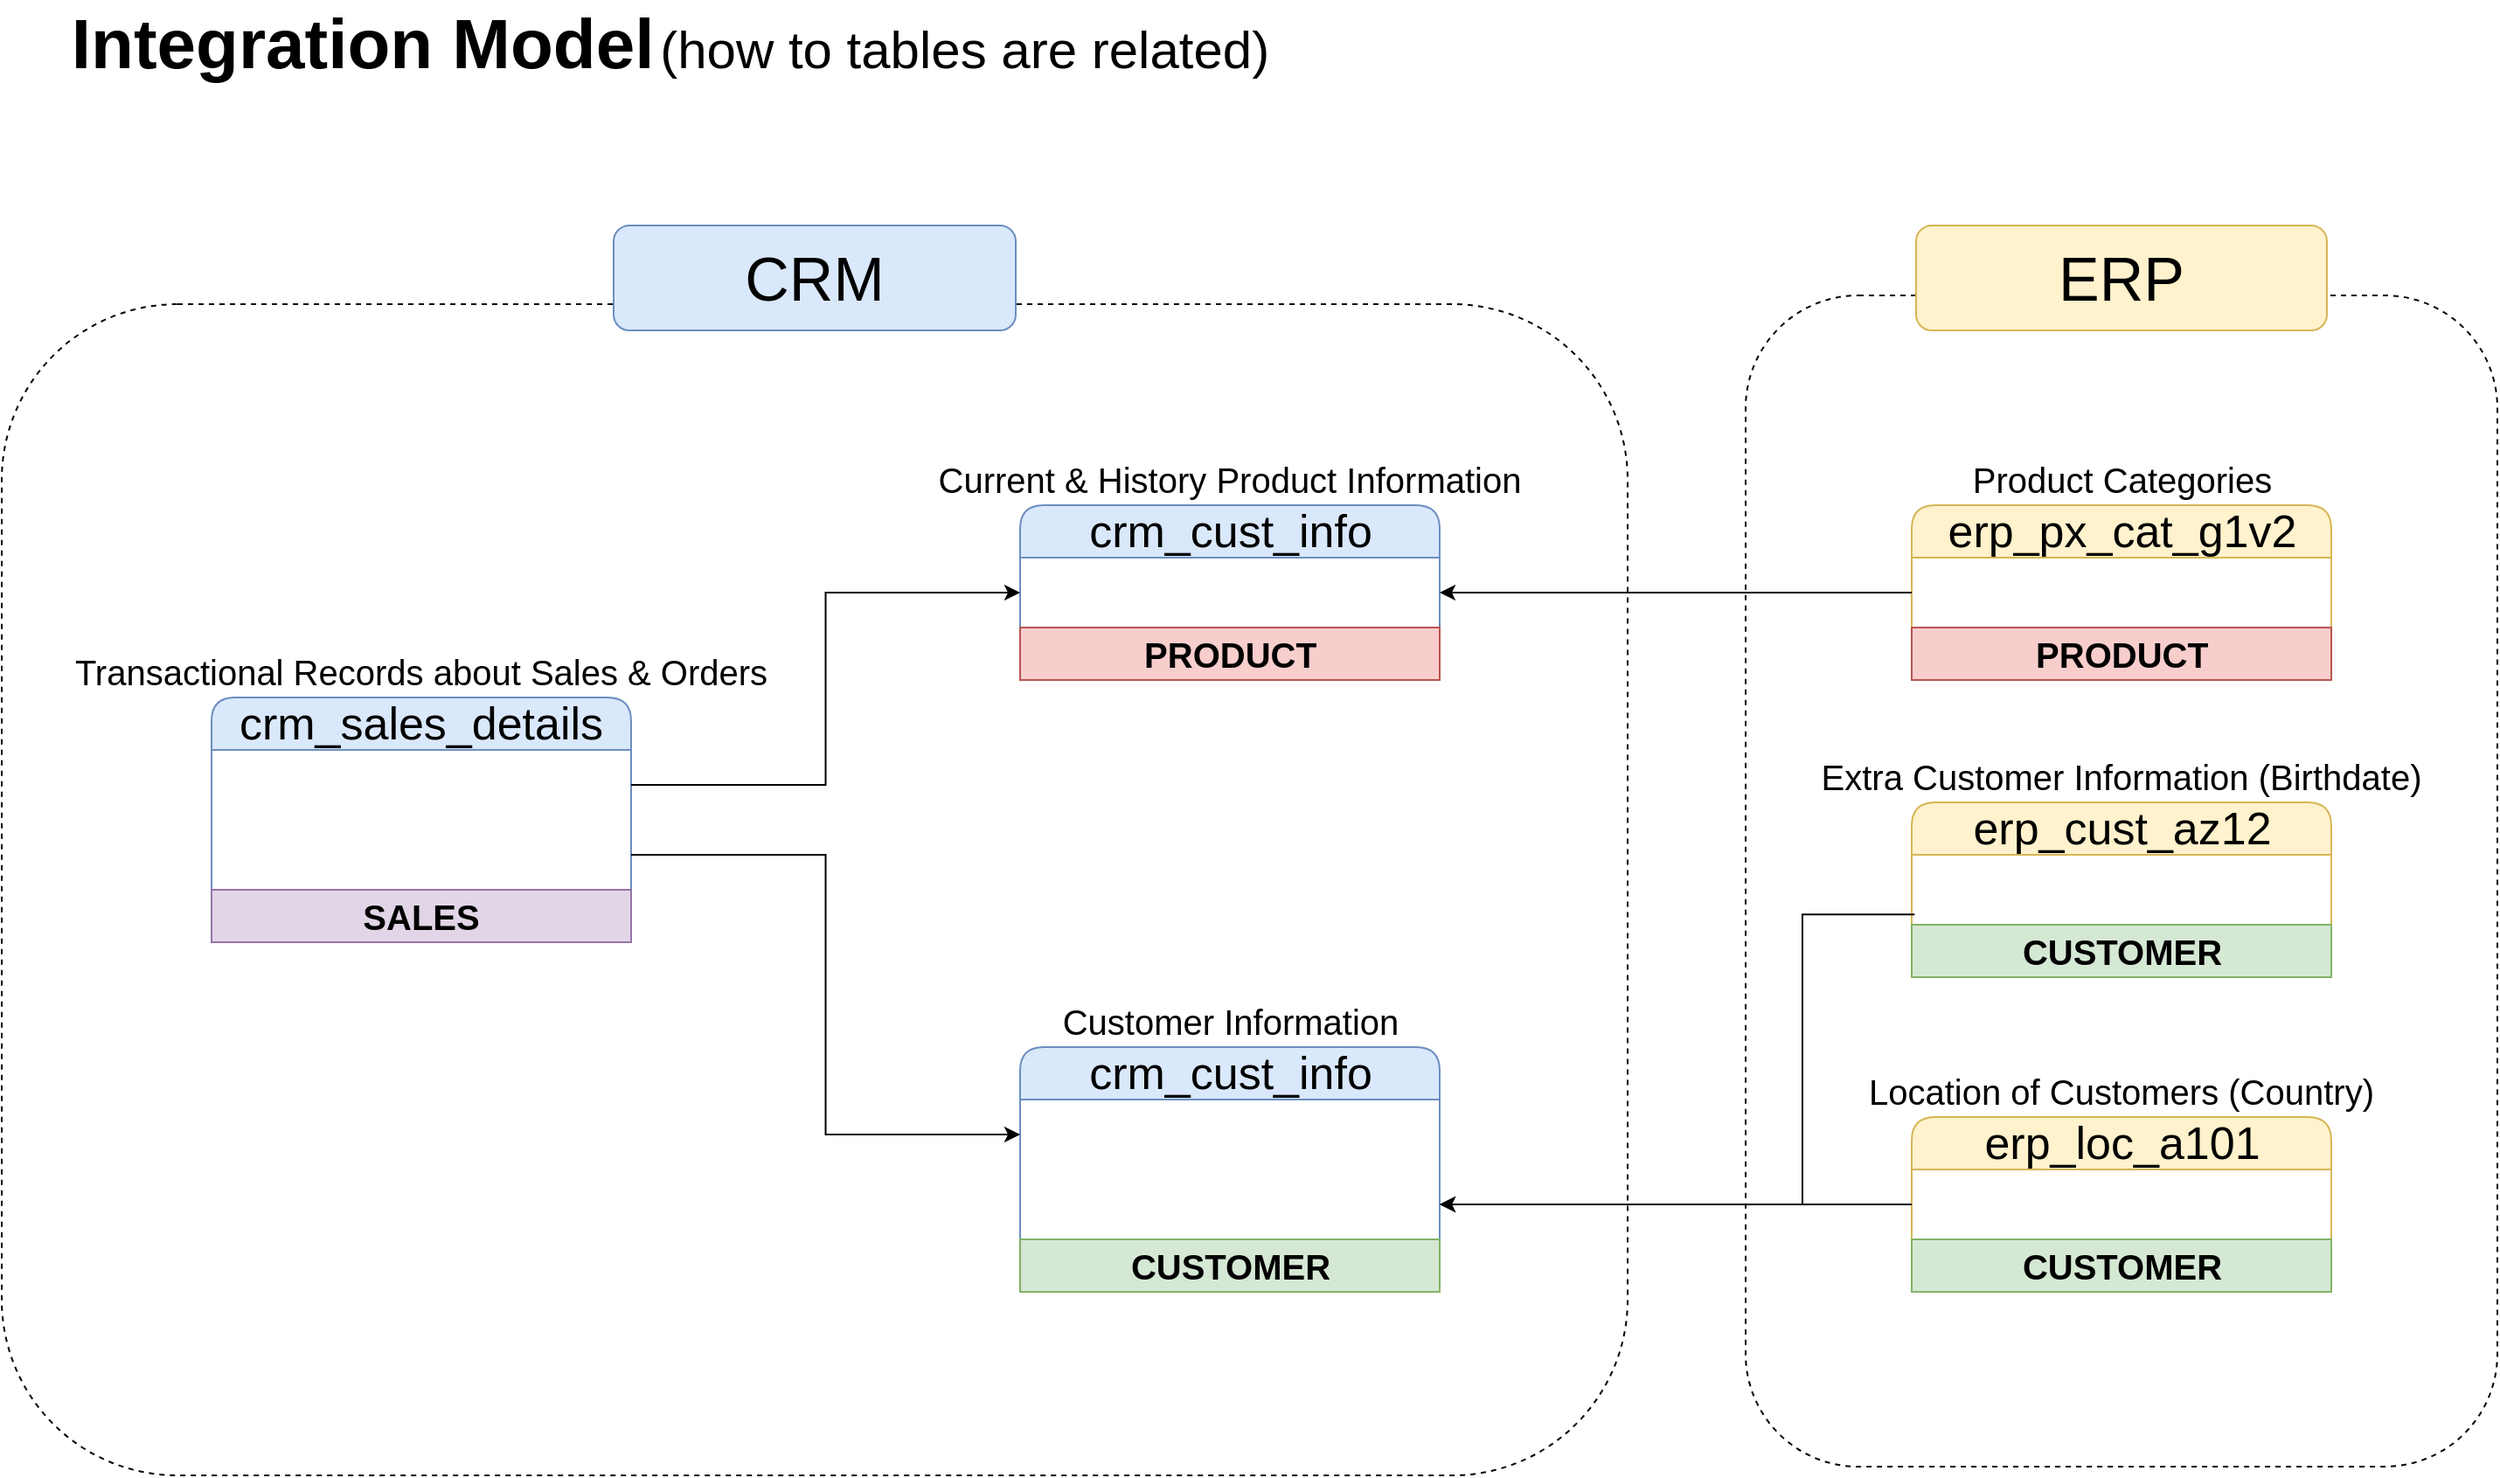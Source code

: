 <mxfile version="28.0.6">
  <diagram name="Page-1" id="hVK6pD51X-__EAUD7VU0">
    <mxGraphModel dx="3801" dy="1784" grid="1" gridSize="10" guides="1" tooltips="1" connect="1" arrows="1" fold="1" page="1" pageScale="1" pageWidth="850" pageHeight="1100" math="0" shadow="0">
      <root>
        <mxCell id="0" />
        <mxCell id="1" parent="0" />
        <mxCell id="E_WSCHdWVRtiDe6Vju4G-1" value="&lt;font style=&quot;&quot;&gt;&lt;b style=&quot;font-size: 40px;&quot;&gt;&lt;font style=&quot;&quot;&gt;Integration Model&lt;/font&gt;&lt;/b&gt; &lt;font style=&quot;font-size: 30px;&quot;&gt;(how to tables are related)&lt;/font&gt;&lt;/font&gt;" style="text;html=1;align=center;verticalAlign=middle;whiteSpace=wrap;rounded=0;" parent="1" vertex="1">
          <mxGeometry x="-505" y="120" width="715" height="30" as="geometry" />
        </mxCell>
        <mxCell id="E_WSCHdWVRtiDe6Vju4G-2" value="&lt;font style=&quot;color: rgb(0, 0, 0);&quot;&gt;crm_cust_info&lt;/font&gt;" style="swimlane;fontStyle=0;childLayout=stackLayout;horizontal=1;startSize=30;horizontalStack=0;resizeParent=1;resizeParentMax=0;resizeLast=0;collapsible=1;marginBottom=0;whiteSpace=wrap;html=1;rounded=1;fillColor=#dae8fc;strokeColor=#6c8ebf;fontSize=26;fontColor=#FFFFFF;" parent="1" vertex="1">
          <mxGeometry x="52.5" y="710" width="240" height="140" as="geometry">
            <mxRectangle x="140" y="350" width="200" height="40" as="alternateBounds" />
          </mxGeometry>
        </mxCell>
        <mxCell id="E_WSCHdWVRtiDe6Vju4G-3" value="cst_id" style="text;strokeColor=none;fillColor=none;align=left;verticalAlign=middle;spacingLeft=4;spacingRight=4;overflow=hidden;points=[[0,0.5],[1,0.5]];portConstraint=eastwest;rotatable=0;whiteSpace=wrap;html=1;fontSize=26;fontColor=#FFFFFF;" parent="E_WSCHdWVRtiDe6Vju4G-2" vertex="1">
          <mxGeometry y="30" width="240" height="40" as="geometry" />
        </mxCell>
        <mxCell id="E_WSCHdWVRtiDe6Vju4G-19" value="cst_key" style="text;strokeColor=none;fillColor=none;align=left;verticalAlign=middle;spacingLeft=4;spacingRight=4;overflow=hidden;points=[[0,0.5],[1,0.5]];portConstraint=eastwest;rotatable=0;whiteSpace=wrap;html=1;fontSize=26;fontColor=#FFFFFF;" parent="E_WSCHdWVRtiDe6Vju4G-2" vertex="1">
          <mxGeometry y="70" width="240" height="40" as="geometry" />
        </mxCell>
        <mxCell id="flv46EGRh0IJJxOn0oUT-3" value="CUSTOMER" style="text;html=1;strokeColor=#82b366;fillColor=#d5e8d4;align=center;verticalAlign=middle;whiteSpace=wrap;overflow=hidden;fontSize=20;fontStyle=1;fontColor=#000000;" vertex="1" parent="E_WSCHdWVRtiDe6Vju4G-2">
          <mxGeometry y="110" width="240" height="30" as="geometry" />
        </mxCell>
        <mxCell id="E_WSCHdWVRtiDe6Vju4G-6" value="&lt;font style=&quot;font-size: 20px;&quot;&gt;Customer Information&lt;/font&gt;" style="text;html=1;align=center;verticalAlign=middle;whiteSpace=wrap;rounded=0;" parent="1" vertex="1">
          <mxGeometry x="67.5" y="680" width="210" height="30" as="geometry" />
        </mxCell>
        <mxCell id="E_WSCHdWVRtiDe6Vju4G-7" value="&lt;font style=&quot;color: rgb(0, 0, 0);&quot;&gt;crm_cust_info&lt;/font&gt;" style="swimlane;fontStyle=0;childLayout=stackLayout;horizontal=1;startSize=30;horizontalStack=0;resizeParent=1;resizeParentMax=0;resizeLast=0;collapsible=1;marginBottom=0;whiteSpace=wrap;html=1;rounded=1;fillColor=#dae8fc;strokeColor=#6c8ebf;fontSize=26;fontColor=#FFFFFF;" parent="1" vertex="1">
          <mxGeometry x="52.5" y="400" width="240" height="100" as="geometry">
            <mxRectangle x="140" y="350" width="200" height="40" as="alternateBounds" />
          </mxGeometry>
        </mxCell>
        <mxCell id="E_WSCHdWVRtiDe6Vju4G-8" value="prd_key" style="text;strokeColor=none;fillColor=none;align=left;verticalAlign=middle;spacingLeft=4;spacingRight=4;overflow=hidden;points=[[0,0.5],[1,0.5]];portConstraint=eastwest;rotatable=0;whiteSpace=wrap;html=1;fontSize=26;fontColor=#FFFFFF;" parent="E_WSCHdWVRtiDe6Vju4G-7" vertex="1">
          <mxGeometry y="30" width="240" height="40" as="geometry" />
        </mxCell>
        <mxCell id="flv46EGRh0IJJxOn0oUT-1" value="PRODUCT" style="text;html=1;strokeColor=#b85450;fillColor=#f8cecc;align=center;verticalAlign=middle;whiteSpace=wrap;overflow=hidden;fontSize=20;fontStyle=1;fontColor=#000000;" vertex="1" parent="E_WSCHdWVRtiDe6Vju4G-7">
          <mxGeometry y="70" width="240" height="30" as="geometry" />
        </mxCell>
        <mxCell id="E_WSCHdWVRtiDe6Vju4G-9" value="&lt;font style=&quot;font-size: 20px;&quot;&gt;Current &amp;amp; History Product Information&lt;/font&gt;" style="text;html=1;align=center;verticalAlign=middle;whiteSpace=wrap;rounded=0;" parent="1" vertex="1">
          <mxGeometry x="-10" y="370" width="365" height="30" as="geometry" />
        </mxCell>
        <mxCell id="E_WSCHdWVRtiDe6Vju4G-10" value="&lt;font style=&quot;color: rgb(0, 0, 0);&quot;&gt;crm_sales_details&lt;/font&gt;" style="swimlane;fontStyle=0;childLayout=stackLayout;horizontal=1;startSize=30;horizontalStack=0;resizeParent=1;resizeParentMax=0;resizeLast=0;collapsible=1;marginBottom=0;whiteSpace=wrap;html=1;rounded=1;fillColor=#dae8fc;strokeColor=#6c8ebf;fontSize=26;fontColor=#FFFFFF;" parent="1" vertex="1">
          <mxGeometry x="-410" y="510" width="240" height="140" as="geometry">
            <mxRectangle x="140" y="350" width="200" height="40" as="alternateBounds" />
          </mxGeometry>
        </mxCell>
        <mxCell id="E_WSCHdWVRtiDe6Vju4G-11" value="prd_key" style="text;strokeColor=none;fillColor=none;align=left;verticalAlign=middle;spacingLeft=4;spacingRight=4;overflow=hidden;points=[[0,0.5],[1,0.5]];portConstraint=eastwest;rotatable=0;whiteSpace=wrap;html=1;fontSize=26;fontColor=#FFFFFF;" parent="E_WSCHdWVRtiDe6Vju4G-10" vertex="1">
          <mxGeometry y="30" width="240" height="40" as="geometry" />
        </mxCell>
        <mxCell id="E_WSCHdWVRtiDe6Vju4G-13" value="cst_id" style="text;strokeColor=none;fillColor=none;align=left;verticalAlign=middle;spacingLeft=4;spacingRight=4;overflow=hidden;points=[[0,0.5],[1,0.5]];portConstraint=eastwest;rotatable=0;whiteSpace=wrap;html=1;fontSize=26;fontColor=#FFFFFF;" parent="E_WSCHdWVRtiDe6Vju4G-10" vertex="1">
          <mxGeometry y="70" width="240" height="40" as="geometry" />
        </mxCell>
        <mxCell id="flv46EGRh0IJJxOn0oUT-8" value="SALES" style="text;html=1;strokeColor=#9673a6;fillColor=#e1d5e7;align=center;verticalAlign=middle;whiteSpace=wrap;overflow=hidden;fontSize=20;fontStyle=1;fontColor=#000000;" vertex="1" parent="E_WSCHdWVRtiDe6Vju4G-10">
          <mxGeometry y="110" width="240" height="30" as="geometry" />
        </mxCell>
        <mxCell id="E_WSCHdWVRtiDe6Vju4G-12" value="&lt;font style=&quot;font-size: 20px;&quot;&gt;Transactional Records about Sales &amp;amp; Orders&lt;/font&gt;" style="text;html=1;align=center;verticalAlign=middle;whiteSpace=wrap;rounded=0;" parent="1" vertex="1">
          <mxGeometry x="-500" y="480" width="420" height="30" as="geometry" />
        </mxCell>
        <mxCell id="E_WSCHdWVRtiDe6Vju4G-14" style="edgeStyle=orthogonalEdgeStyle;rounded=0;orthogonalLoop=1;jettySize=auto;html=1;" parent="1" source="E_WSCHdWVRtiDe6Vju4G-13" target="E_WSCHdWVRtiDe6Vju4G-3" edge="1">
          <mxGeometry relative="1" as="geometry" />
        </mxCell>
        <mxCell id="E_WSCHdWVRtiDe6Vju4G-15" style="edgeStyle=orthogonalEdgeStyle;rounded=0;orthogonalLoop=1;jettySize=auto;html=1;entryX=0;entryY=0.5;entryDx=0;entryDy=0;" parent="1" source="E_WSCHdWVRtiDe6Vju4G-11" target="E_WSCHdWVRtiDe6Vju4G-8" edge="1">
          <mxGeometry relative="1" as="geometry" />
        </mxCell>
        <mxCell id="E_WSCHdWVRtiDe6Vju4G-16" value="&lt;font style=&quot;color: rgb(0, 0, 0);&quot;&gt;erp_cust_az12&lt;/font&gt;" style="swimlane;fontStyle=0;childLayout=stackLayout;horizontal=1;startSize=30;horizontalStack=0;resizeParent=1;resizeParentMax=0;resizeLast=0;collapsible=1;marginBottom=0;whiteSpace=wrap;html=1;rounded=1;fillColor=#fff2cc;strokeColor=#d6b656;fontSize=26;" parent="1" vertex="1">
          <mxGeometry x="562.5" y="570" width="240" height="100" as="geometry">
            <mxRectangle x="140" y="350" width="200" height="40" as="alternateBounds" />
          </mxGeometry>
        </mxCell>
        <mxCell id="E_WSCHdWVRtiDe6Vju4G-17" value="cid" style="text;strokeColor=none;fillColor=none;align=left;verticalAlign=middle;spacingLeft=4;spacingRight=4;overflow=hidden;points=[[0,0.5],[1,0.5]];portConstraint=eastwest;rotatable=0;whiteSpace=wrap;html=1;fontSize=26;fontColor=#FFFFFF;" parent="E_WSCHdWVRtiDe6Vju4G-16" vertex="1">
          <mxGeometry y="30" width="240" height="40" as="geometry" />
        </mxCell>
        <mxCell id="flv46EGRh0IJJxOn0oUT-4" value="CUSTOMER" style="text;html=1;strokeColor=#82b366;fillColor=#d5e8d4;align=center;verticalAlign=middle;whiteSpace=wrap;overflow=hidden;fontSize=20;fontStyle=1;fontColor=#000000;" vertex="1" parent="E_WSCHdWVRtiDe6Vju4G-16">
          <mxGeometry y="70" width="240" height="30" as="geometry" />
        </mxCell>
        <mxCell id="E_WSCHdWVRtiDe6Vju4G-18" value="&lt;font style=&quot;font-size: 20px;&quot;&gt;Extra Customer Information (Birthdate)&lt;/font&gt;" style="text;html=1;align=center;verticalAlign=middle;whiteSpace=wrap;rounded=0;" parent="1" vertex="1">
          <mxGeometry x="500" y="540" width="365" height="30" as="geometry" />
        </mxCell>
        <mxCell id="E_WSCHdWVRtiDe6Vju4G-22" value="&lt;font style=&quot;color: rgb(0, 0, 0);&quot;&gt;erp_loc_a101&lt;/font&gt;" style="swimlane;fontStyle=0;childLayout=stackLayout;horizontal=1;startSize=30;horizontalStack=0;resizeParent=1;resizeParentMax=0;resizeLast=0;collapsible=1;marginBottom=0;whiteSpace=wrap;html=1;rounded=1;fillColor=#fff2cc;strokeColor=#d6b656;fontSize=26;" parent="1" vertex="1">
          <mxGeometry x="562.5" y="750" width="240" height="100" as="geometry">
            <mxRectangle x="140" y="350" width="200" height="40" as="alternateBounds" />
          </mxGeometry>
        </mxCell>
        <mxCell id="E_WSCHdWVRtiDe6Vju4G-23" value="cid" style="text;strokeColor=none;fillColor=none;align=left;verticalAlign=middle;spacingLeft=4;spacingRight=4;overflow=hidden;points=[[0,0.5],[1,0.5]];portConstraint=eastwest;rotatable=0;whiteSpace=wrap;html=1;fontSize=26;fontColor=#FFFFFF;" parent="E_WSCHdWVRtiDe6Vju4G-22" vertex="1">
          <mxGeometry y="30" width="240" height="40" as="geometry" />
        </mxCell>
        <mxCell id="flv46EGRh0IJJxOn0oUT-7" value="CUSTOMER" style="text;html=1;strokeColor=#82b366;fillColor=#d5e8d4;align=center;verticalAlign=middle;whiteSpace=wrap;overflow=hidden;fontSize=20;fontStyle=1;fontColor=#000000;" vertex="1" parent="E_WSCHdWVRtiDe6Vju4G-22">
          <mxGeometry y="70" width="240" height="30" as="geometry" />
        </mxCell>
        <mxCell id="E_WSCHdWVRtiDe6Vju4G-25" value="&lt;font style=&quot;font-size: 20px;&quot;&gt;Location of Customers (Country)&lt;/font&gt;" style="text;html=1;align=center;verticalAlign=middle;whiteSpace=wrap;rounded=0;" parent="1" vertex="1">
          <mxGeometry x="531.25" y="720" width="302.5" height="30" as="geometry" />
        </mxCell>
        <mxCell id="E_WSCHdWVRtiDe6Vju4G-26" value="&lt;font style=&quot;color: rgb(0, 0, 0);&quot;&gt;erp_px_cat_g1v2&lt;/font&gt;" style="swimlane;fontStyle=0;childLayout=stackLayout;horizontal=1;startSize=30;horizontalStack=0;resizeParent=1;resizeParentMax=0;resizeLast=0;collapsible=1;marginBottom=0;whiteSpace=wrap;html=1;rounded=1;fillColor=#fff2cc;strokeColor=#d6b656;fontSize=26;" parent="1" vertex="1">
          <mxGeometry x="562.5" y="400" width="240" height="100" as="geometry">
            <mxRectangle x="140" y="350" width="200" height="40" as="alternateBounds" />
          </mxGeometry>
        </mxCell>
        <mxCell id="E_WSCHdWVRtiDe6Vju4G-27" value="id" style="text;strokeColor=none;fillColor=none;align=left;verticalAlign=middle;spacingLeft=4;spacingRight=4;overflow=hidden;points=[[0,0.5],[1,0.5]];portConstraint=eastwest;rotatable=0;whiteSpace=wrap;html=1;fontSize=26;fontColor=#FFFFFF;" parent="E_WSCHdWVRtiDe6Vju4G-26" vertex="1">
          <mxGeometry y="30" width="240" height="40" as="geometry" />
        </mxCell>
        <mxCell id="flv46EGRh0IJJxOn0oUT-2" value="PRODUCT" style="text;html=1;strokeColor=#b85450;fillColor=#f8cecc;align=center;verticalAlign=middle;whiteSpace=wrap;overflow=hidden;fontSize=20;fontStyle=1;fontColor=#000000;" vertex="1" parent="E_WSCHdWVRtiDe6Vju4G-26">
          <mxGeometry y="70" width="240" height="30" as="geometry" />
        </mxCell>
        <mxCell id="E_WSCHdWVRtiDe6Vju4G-28" value="&lt;font style=&quot;font-size: 20px;&quot;&gt;Product Categories&lt;/font&gt;" style="text;html=1;align=center;verticalAlign=middle;whiteSpace=wrap;rounded=0;" parent="1" vertex="1">
          <mxGeometry x="582.5" y="370" width="200" height="30" as="geometry" />
        </mxCell>
        <mxCell id="E_WSCHdWVRtiDe6Vju4G-29" style="edgeStyle=orthogonalEdgeStyle;rounded=0;orthogonalLoop=1;jettySize=auto;html=1;exitX=0;exitY=0.5;exitDx=0;exitDy=0;entryX=1;entryY=0.5;entryDx=0;entryDy=0;" parent="1" source="E_WSCHdWVRtiDe6Vju4G-27" target="E_WSCHdWVRtiDe6Vju4G-8" edge="1">
          <mxGeometry relative="1" as="geometry" />
        </mxCell>
        <mxCell id="E_WSCHdWVRtiDe6Vju4G-30" value="" style="rounded=1;whiteSpace=wrap;html=1;fillColor=none;dashed=1;" parent="1" vertex="1">
          <mxGeometry x="-530" y="285" width="930" height="670" as="geometry" />
        </mxCell>
        <mxCell id="E_WSCHdWVRtiDe6Vju4G-31" value="&lt;font style=&quot;font-size: 35px; color: rgb(0, 0, 0);&quot;&gt;CRM&lt;/font&gt;" style="rounded=1;whiteSpace=wrap;html=1;fillColor=#dae8fc;strokeColor=#6c8ebf;" parent="1" vertex="1">
          <mxGeometry x="-180" y="240" width="230" height="60" as="geometry" />
        </mxCell>
        <mxCell id="E_WSCHdWVRtiDe6Vju4G-32" value="" style="rounded=1;whiteSpace=wrap;html=1;fillColor=none;dashed=1;" parent="1" vertex="1">
          <mxGeometry x="467.5" y="280" width="430" height="670" as="geometry" />
        </mxCell>
        <mxCell id="E_WSCHdWVRtiDe6Vju4G-33" value="&lt;font color=&quot;#000000&quot;&gt;&lt;span style=&quot;font-size: 35px;&quot;&gt;ERP&lt;/span&gt;&lt;/font&gt;" style="rounded=1;whiteSpace=wrap;html=1;fillColor=#fff2cc;strokeColor=#d6b656;" parent="1" vertex="1">
          <mxGeometry x="565" y="240" width="235" height="60" as="geometry" />
        </mxCell>
        <mxCell id="E_WSCHdWVRtiDe6Vju4G-34" style="edgeStyle=orthogonalEdgeStyle;rounded=0;orthogonalLoop=1;jettySize=auto;html=1;entryX=1;entryY=0.5;entryDx=0;entryDy=0;exitX=0.007;exitY=0.853;exitDx=0;exitDy=0;exitPerimeter=0;" parent="1" source="E_WSCHdWVRtiDe6Vju4G-17" target="E_WSCHdWVRtiDe6Vju4G-19" edge="1">
          <mxGeometry relative="1" as="geometry">
            <Array as="points">
              <mxPoint x="500" y="634" />
            </Array>
          </mxGeometry>
        </mxCell>
        <mxCell id="E_WSCHdWVRtiDe6Vju4G-35" style="edgeStyle=orthogonalEdgeStyle;rounded=0;orthogonalLoop=1;jettySize=auto;html=1;entryX=1;entryY=0.5;entryDx=0;entryDy=0;" parent="1" source="E_WSCHdWVRtiDe6Vju4G-23" target="E_WSCHdWVRtiDe6Vju4G-19" edge="1">
          <mxGeometry relative="1" as="geometry" />
        </mxCell>
      </root>
    </mxGraphModel>
  </diagram>
</mxfile>
